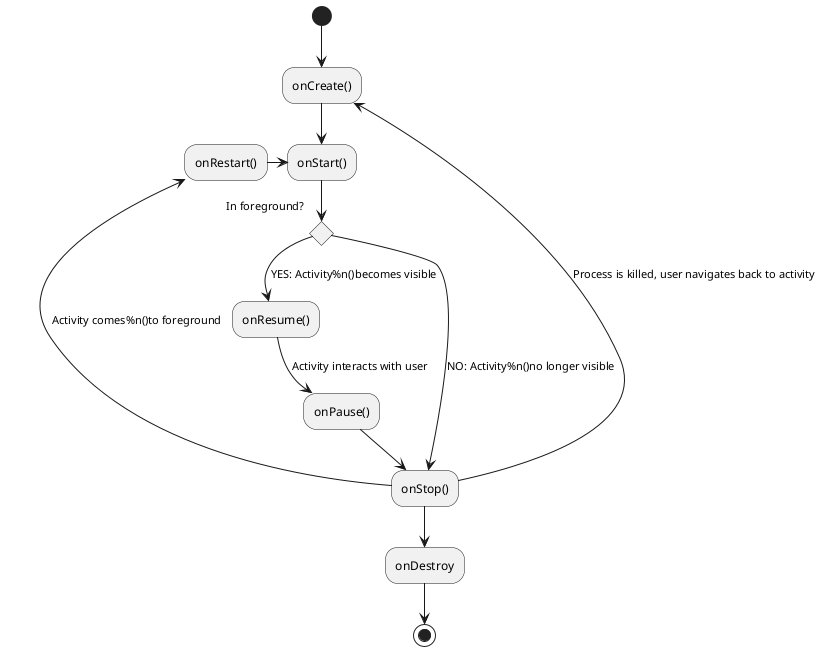 {
  "sha1": "o18bamb2x0uz7b0u06azlicharkzv0z",
  "insertion": {
    "when": "2024-06-04T17:28:39.227Z",
    "user": "plantuml@gmail.com"
  }
}
@startuml
'skinparam linetype ortho
(*top) --> "onCreate()"
"onCreate()" --> "onStart()"
"onStart()" --> if "In foreground?" then
--> [YES: Activity%n()becomes visible] "onResume()"
else
--> [NO: Activity%n()no longer visible] "onStop()"
endif
"onResume()" --> [Activity interacts with user] "onPause()"
"onPause()" --> "onStop()"
"onStop()" -*-> [Process is killed, user navigates back to activity] "onCreate()"
"onStop()" -*-> [Activity comes%n()to foreground] "onRestart()"
"onRestart()" -right-> "onStart()"
"onStop()" --> "onDestroy"
"onDestroy" --> (*)
@enduml
